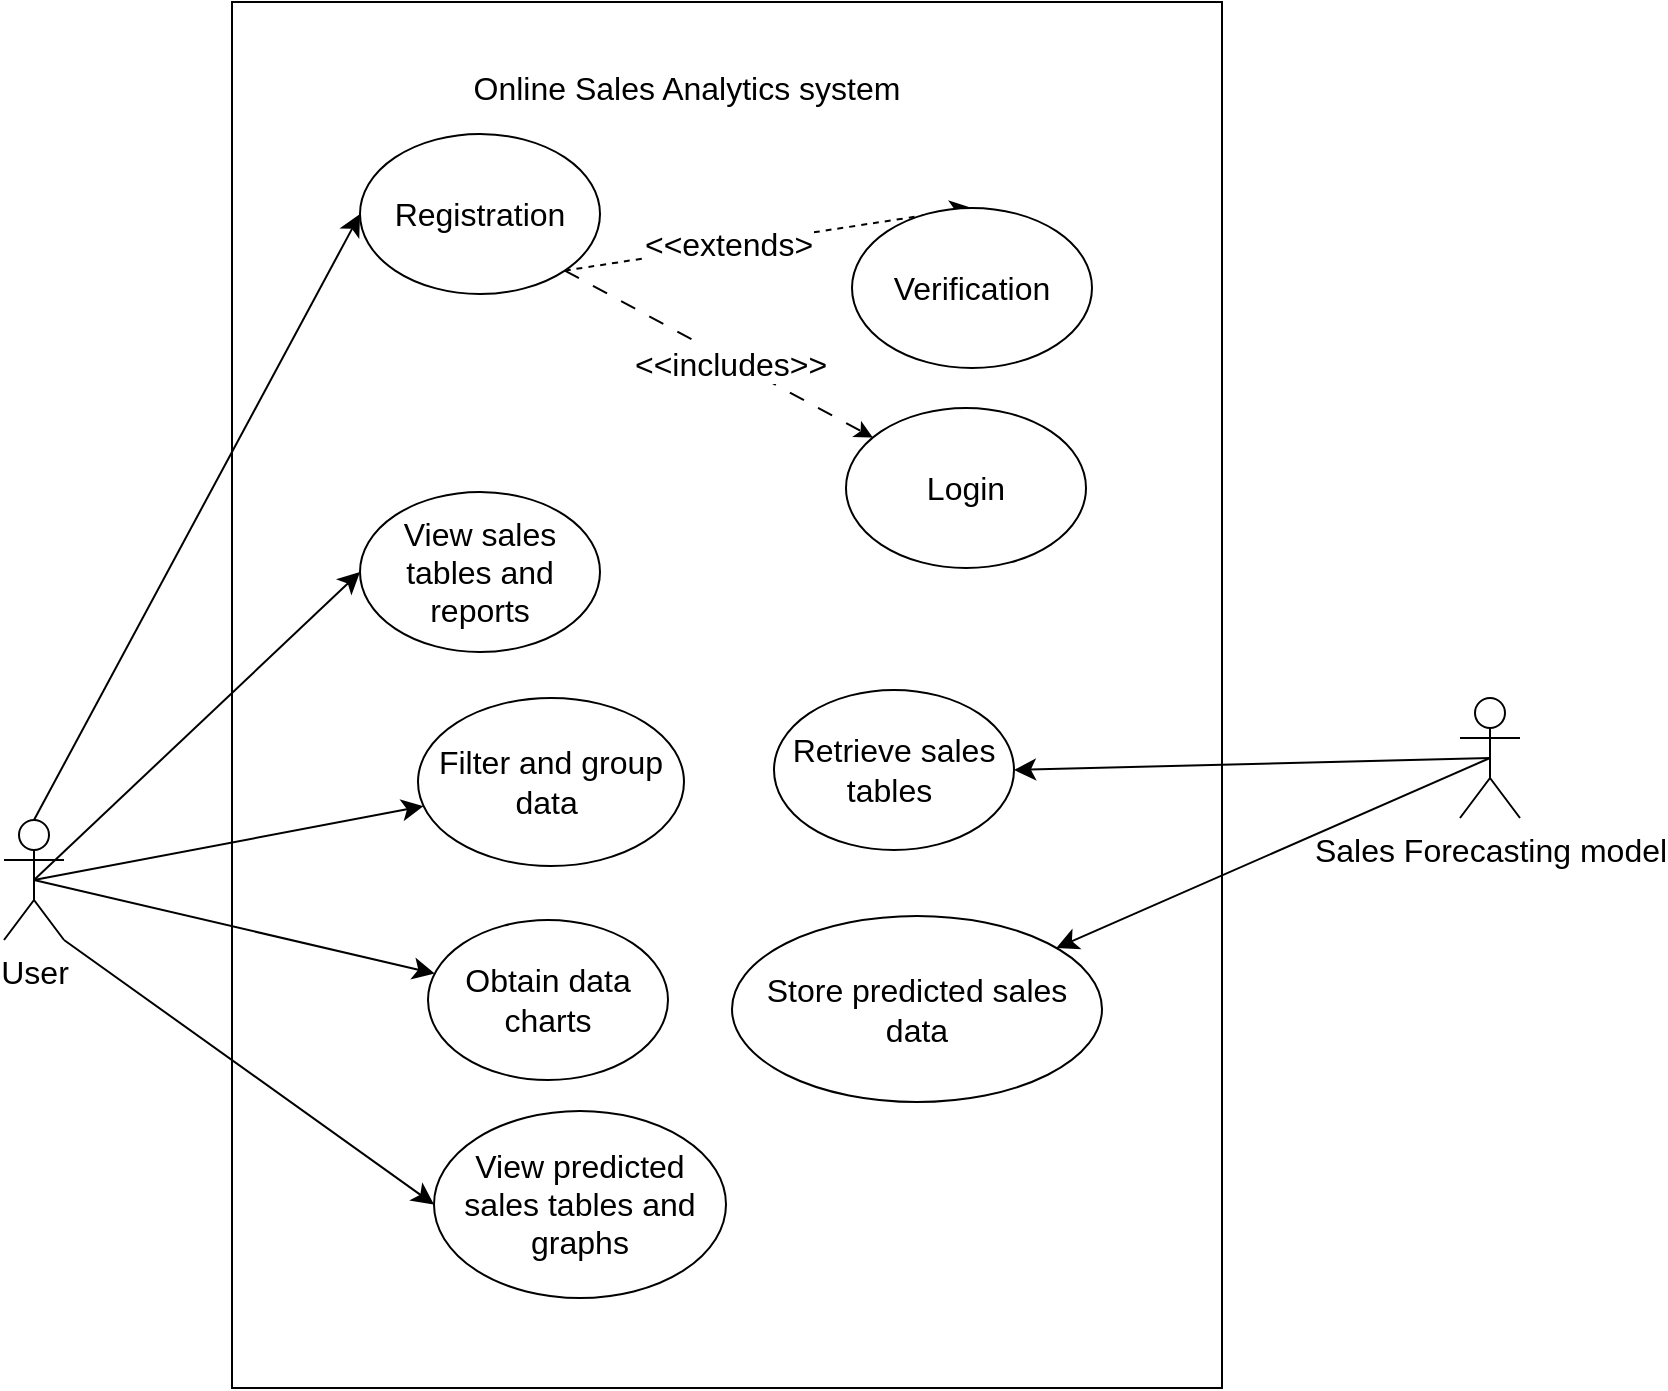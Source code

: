 <mxfile version="22.1.16" type="github">
  <diagram name="Page-1" id="sc4-i33dGOowxB3ftTD4">
    <mxGraphModel dx="1450" dy="922" grid="0" gridSize="10" guides="1" tooltips="1" connect="1" arrows="1" fold="1" page="0" pageScale="1" pageWidth="850" pageHeight="1100" math="0" shadow="0">
      <root>
        <mxCell id="0" />
        <mxCell id="1" parent="0" />
        <mxCell id="Rtq9vThHFK-4qVGXhrtA-3" value="" style="rounded=0;whiteSpace=wrap;html=1;fontSize=16;" parent="1" vertex="1">
          <mxGeometry x="-118" y="-400" width="495" height="693" as="geometry" />
        </mxCell>
        <mxCell id="Rtq9vThHFK-4qVGXhrtA-47" style="edgeStyle=none;curved=1;rounded=0;orthogonalLoop=1;jettySize=auto;html=1;exitX=0.5;exitY=0.5;exitDx=0;exitDy=0;exitPerimeter=0;fontSize=12;startSize=8;endSize=8;" parent="1" source="Rtq9vThHFK-4qVGXhrtA-5" target="Rtq9vThHFK-4qVGXhrtA-26" edge="1">
          <mxGeometry relative="1" as="geometry" />
        </mxCell>
        <mxCell id="Rtq9vThHFK-4qVGXhrtA-48" style="edgeStyle=none;curved=1;rounded=0;orthogonalLoop=1;jettySize=auto;html=1;exitX=0.5;exitY=0.5;exitDx=0;exitDy=0;exitPerimeter=0;fontSize=12;startSize=8;endSize=8;" parent="1" source="Rtq9vThHFK-4qVGXhrtA-5" target="Rtq9vThHFK-4qVGXhrtA-25" edge="1">
          <mxGeometry relative="1" as="geometry" />
        </mxCell>
        <mxCell id="Rtq9vThHFK-4qVGXhrtA-49" style="edgeStyle=none;curved=1;rounded=0;orthogonalLoop=1;jettySize=auto;html=1;exitX=0.5;exitY=0.5;exitDx=0;exitDy=0;exitPerimeter=0;entryX=0;entryY=0.5;entryDx=0;entryDy=0;fontSize=12;startSize=8;endSize=8;" parent="1" source="Rtq9vThHFK-4qVGXhrtA-5" target="Rtq9vThHFK-4qVGXhrtA-23" edge="1">
          <mxGeometry relative="1" as="geometry" />
        </mxCell>
        <mxCell id="Rtq9vThHFK-4qVGXhrtA-50" style="edgeStyle=none;curved=1;rounded=0;orthogonalLoop=1;jettySize=auto;html=1;exitX=1;exitY=1;exitDx=0;exitDy=0;exitPerimeter=0;entryX=0;entryY=0.5;entryDx=0;entryDy=0;fontSize=12;startSize=8;endSize=8;" parent="1" source="Rtq9vThHFK-4qVGXhrtA-5" target="Rtq9vThHFK-4qVGXhrtA-34" edge="1">
          <mxGeometry relative="1" as="geometry" />
        </mxCell>
        <mxCell id="Rtq9vThHFK-4qVGXhrtA-52" style="edgeStyle=none;curved=1;rounded=0;orthogonalLoop=1;jettySize=auto;html=1;exitX=0.5;exitY=0;exitDx=0;exitDy=0;exitPerimeter=0;entryX=0;entryY=0.5;entryDx=0;entryDy=0;fontSize=12;startSize=8;endSize=8;" parent="1" source="Rtq9vThHFK-4qVGXhrtA-5" target="Rtq9vThHFK-4qVGXhrtA-11" edge="1">
          <mxGeometry relative="1" as="geometry" />
        </mxCell>
        <mxCell id="Rtq9vThHFK-4qVGXhrtA-5" value="User" style="shape=umlActor;verticalLabelPosition=bottom;verticalAlign=top;html=1;outlineConnect=0;fontSize=16;" parent="1" vertex="1">
          <mxGeometry x="-232" y="9" width="30" height="60" as="geometry" />
        </mxCell>
        <mxCell id="Rtq9vThHFK-4qVGXhrtA-8" value="Online Sales Analytics system" style="text;html=1;strokeColor=none;fillColor=none;align=center;verticalAlign=middle;whiteSpace=wrap;rounded=0;fontSize=16;" parent="1" vertex="1">
          <mxGeometry x="-14" y="-372" width="247" height="30" as="geometry" />
        </mxCell>
        <mxCell id="Rtq9vThHFK-4qVGXhrtA-19" style="edgeStyle=none;curved=1;rounded=0;orthogonalLoop=1;jettySize=auto;html=1;exitX=1;exitY=1;exitDx=0;exitDy=0;entryX=0.5;entryY=0;entryDx=0;entryDy=0;fontSize=12;startSize=8;endSize=8;dashed=1;" parent="1" source="Rtq9vThHFK-4qVGXhrtA-11" target="Rtq9vThHFK-4qVGXhrtA-17" edge="1">
          <mxGeometry relative="1" as="geometry" />
        </mxCell>
        <mxCell id="Rtq9vThHFK-4qVGXhrtA-20" value="&amp;lt;&amp;lt;extends&amp;gt;" style="edgeLabel;html=1;align=center;verticalAlign=middle;resizable=0;points=[];fontSize=16;" parent="Rtq9vThHFK-4qVGXhrtA-19" vertex="1" connectable="0">
          <mxGeometry x="-0.204" y="1" relative="1" as="geometry">
            <mxPoint as="offset" />
          </mxGeometry>
        </mxCell>
        <mxCell id="BXDVdiGkMvkCquv1BqYW-1" style="rounded=0;orthogonalLoop=1;jettySize=auto;html=1;exitX=1;exitY=1;exitDx=0;exitDy=0;dashed=1;dashPattern=8 8;" edge="1" parent="1" source="Rtq9vThHFK-4qVGXhrtA-11" target="Rtq9vThHFK-4qVGXhrtA-12">
          <mxGeometry relative="1" as="geometry" />
        </mxCell>
        <mxCell id="BXDVdiGkMvkCquv1BqYW-2" value="&lt;font style=&quot;font-size: 16px;&quot;&gt;&amp;lt;&amp;lt;includes&amp;gt;&amp;gt;&lt;/font&gt;" style="edgeLabel;html=1;align=center;verticalAlign=middle;resizable=0;points=[];" vertex="1" connectable="0" parent="BXDVdiGkMvkCquv1BqYW-1">
          <mxGeometry x="0.065" y="-2" relative="1" as="geometry">
            <mxPoint x="1" as="offset" />
          </mxGeometry>
        </mxCell>
        <mxCell id="Rtq9vThHFK-4qVGXhrtA-11" value="Registration" style="ellipse;whiteSpace=wrap;html=1;fontSize=16;" parent="1" vertex="1">
          <mxGeometry x="-54" y="-334" width="120" height="80" as="geometry" />
        </mxCell>
        <mxCell id="Rtq9vThHFK-4qVGXhrtA-12" value="Login" style="ellipse;whiteSpace=wrap;html=1;fontSize=16;" parent="1" vertex="1">
          <mxGeometry x="189" y="-197" width="120" height="80" as="geometry" />
        </mxCell>
        <mxCell id="Rtq9vThHFK-4qVGXhrtA-17" value="Verification" style="ellipse;whiteSpace=wrap;html=1;fontSize=16;" parent="1" vertex="1">
          <mxGeometry x="192" y="-297" width="120" height="80" as="geometry" />
        </mxCell>
        <mxCell id="Rtq9vThHFK-4qVGXhrtA-23" value="View sales tables and reports" style="ellipse;whiteSpace=wrap;html=1;fontSize=16;" parent="1" vertex="1">
          <mxGeometry x="-54" y="-155" width="120" height="80" as="geometry" />
        </mxCell>
        <mxCell id="Rtq9vThHFK-4qVGXhrtA-25" value="Filter and group data&amp;nbsp;" style="ellipse;whiteSpace=wrap;html=1;fontSize=16;" parent="1" vertex="1">
          <mxGeometry x="-25" y="-52" width="133" height="84" as="geometry" />
        </mxCell>
        <mxCell id="Rtq9vThHFK-4qVGXhrtA-26" value="Obtain data charts" style="ellipse;whiteSpace=wrap;html=1;fontSize=16;" parent="1" vertex="1">
          <mxGeometry x="-20" y="59" width="120" height="80" as="geometry" />
        </mxCell>
        <mxCell id="Rtq9vThHFK-4qVGXhrtA-34" value="View predicted sales tables and graphs" style="ellipse;whiteSpace=wrap;html=1;fontSize=16;" parent="1" vertex="1">
          <mxGeometry x="-17" y="154.5" width="146" height="93.5" as="geometry" />
        </mxCell>
        <mxCell id="Rtq9vThHFK-4qVGXhrtA-36" value="Retrieve sales tables&amp;nbsp;" style="ellipse;whiteSpace=wrap;html=1;fontSize=16;" parent="1" vertex="1">
          <mxGeometry x="153" y="-56" width="120" height="80" as="geometry" />
        </mxCell>
        <mxCell id="Rtq9vThHFK-4qVGXhrtA-38" value="Store predicted sales data" style="ellipse;whiteSpace=wrap;html=1;fontSize=16;" parent="1" vertex="1">
          <mxGeometry x="132" y="57" width="185" height="93" as="geometry" />
        </mxCell>
        <mxCell id="Rtq9vThHFK-4qVGXhrtA-53" style="edgeStyle=none;curved=1;rounded=0;orthogonalLoop=1;jettySize=auto;html=1;exitX=0.5;exitY=0.5;exitDx=0;exitDy=0;exitPerimeter=0;entryX=1;entryY=0.5;entryDx=0;entryDy=0;fontSize=12;startSize=8;endSize=8;" parent="1" source="Rtq9vThHFK-4qVGXhrtA-40" target="Rtq9vThHFK-4qVGXhrtA-36" edge="1">
          <mxGeometry relative="1" as="geometry" />
        </mxCell>
        <mxCell id="Rtq9vThHFK-4qVGXhrtA-55" style="edgeStyle=none;curved=1;rounded=0;orthogonalLoop=1;jettySize=auto;html=1;exitX=0.5;exitY=0.5;exitDx=0;exitDy=0;exitPerimeter=0;fontSize=12;startSize=8;endSize=8;" parent="1" source="Rtq9vThHFK-4qVGXhrtA-40" target="Rtq9vThHFK-4qVGXhrtA-38" edge="1">
          <mxGeometry relative="1" as="geometry" />
        </mxCell>
        <mxCell id="Rtq9vThHFK-4qVGXhrtA-40" value="Sales Forecasting model" style="shape=umlActor;verticalLabelPosition=bottom;verticalAlign=top;html=1;outlineConnect=0;fontSize=16;" parent="1" vertex="1">
          <mxGeometry x="496" y="-52" width="30" height="60" as="geometry" />
        </mxCell>
      </root>
    </mxGraphModel>
  </diagram>
</mxfile>
